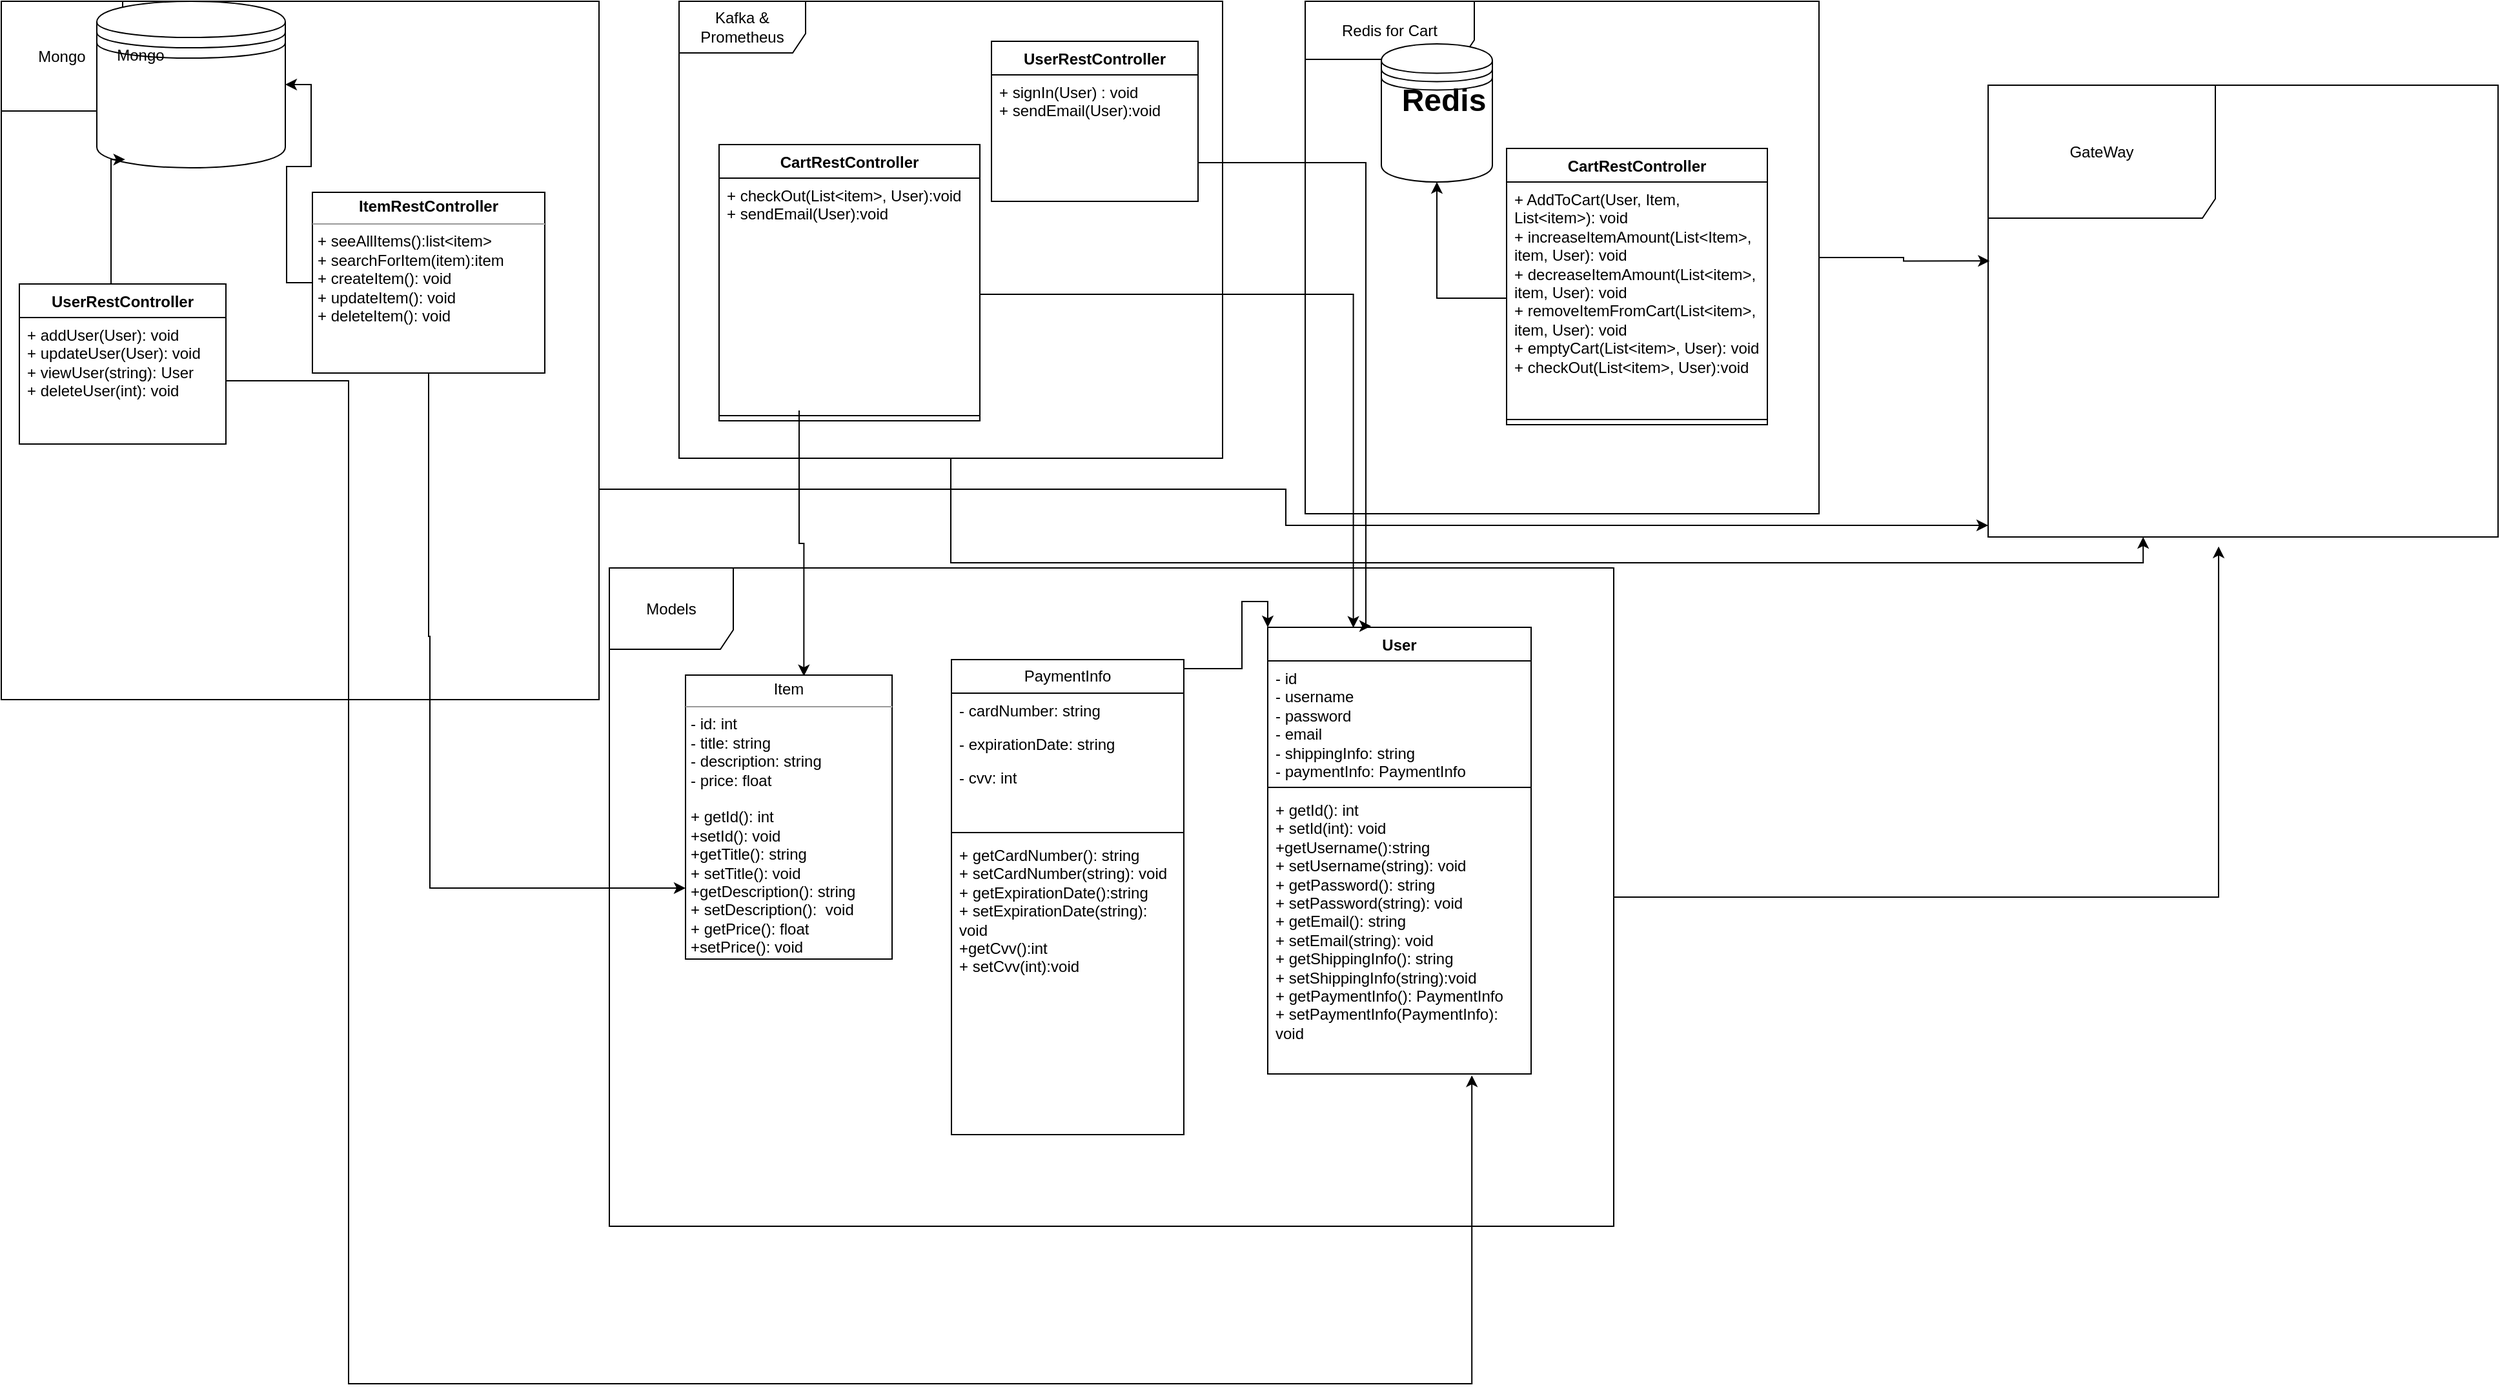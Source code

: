 <mxfile version="24.2.1" type="device">
  <diagram name="Page-1" id="O63BeTVWa47M7UjaUm1V">
    <mxGraphModel dx="3636" dy="1191" grid="0" gridSize="10" guides="1" tooltips="1" connect="1" arrows="1" fold="1" page="1" pageScale="1" pageWidth="827" pageHeight="1169" math="0" shadow="0">
      <root>
        <mxCell id="0" />
        <mxCell id="1" parent="0" />
        <mxCell id="IeqUntk9b_Nox2yH6NDp-4" value="UserRestController" style="swimlane;fontStyle=1;align=center;verticalAlign=top;childLayout=stackLayout;horizontal=1;startSize=26;horizontalStack=0;resizeParent=1;resizeParentMax=0;resizeLast=0;collapsible=1;marginBottom=0;whiteSpace=wrap;html=1;" parent="1" vertex="1">
          <mxGeometry x="319" y="53" width="160" height="124" as="geometry" />
        </mxCell>
        <mxCell id="IeqUntk9b_Nox2yH6NDp-5" value="&lt;div&gt;+ signIn(User) : void&lt;/div&gt;&lt;div&gt;+ sendEmail(User):void&lt;/div&gt;" style="text;strokeColor=none;fillColor=none;align=left;verticalAlign=top;spacingLeft=4;spacingRight=4;overflow=hidden;rotatable=0;points=[[0,0.5],[1,0.5]];portConstraint=eastwest;whiteSpace=wrap;html=1;" parent="IeqUntk9b_Nox2yH6NDp-4" vertex="1">
          <mxGeometry y="26" width="160" height="98" as="geometry" />
        </mxCell>
        <mxCell id="IeqUntk9b_Nox2yH6NDp-8" value="User" style="swimlane;fontStyle=1;align=center;verticalAlign=top;childLayout=stackLayout;horizontal=1;startSize=26;horizontalStack=0;resizeParent=1;resizeParentMax=0;resizeLast=0;collapsible=1;marginBottom=0;whiteSpace=wrap;html=1;" parent="1" vertex="1">
          <mxGeometry x="533" y="507" width="204" height="346" as="geometry" />
        </mxCell>
        <mxCell id="IeqUntk9b_Nox2yH6NDp-9" value="- id&lt;div&gt;- username&lt;/div&gt;&lt;div&gt;- password&lt;/div&gt;&lt;div&gt;- email&lt;/div&gt;&lt;div&gt;- shippingInfo: string&lt;/div&gt;&lt;div&gt;- paymentInfo: PaymentInfo&lt;/div&gt;" style="text;strokeColor=none;fillColor=none;align=left;verticalAlign=top;spacingLeft=4;spacingRight=4;overflow=hidden;rotatable=0;points=[[0,0.5],[1,0.5]];portConstraint=eastwest;whiteSpace=wrap;html=1;" parent="IeqUntk9b_Nox2yH6NDp-8" vertex="1">
          <mxGeometry y="26" width="204" height="94" as="geometry" />
        </mxCell>
        <mxCell id="IeqUntk9b_Nox2yH6NDp-10" value="" style="line;strokeWidth=1;fillColor=none;align=left;verticalAlign=middle;spacingTop=-1;spacingLeft=3;spacingRight=3;rotatable=0;labelPosition=right;points=[];portConstraint=eastwest;strokeColor=inherit;" parent="IeqUntk9b_Nox2yH6NDp-8" vertex="1">
          <mxGeometry y="120" width="204" height="8" as="geometry" />
        </mxCell>
        <mxCell id="IeqUntk9b_Nox2yH6NDp-11" value="+ getId(): int&lt;div&gt;+ setId(int): void&lt;/div&gt;&lt;div&gt;+getUsername():string&lt;/div&gt;&lt;div&gt;+ setUsername(string): void&lt;/div&gt;&lt;div&gt;+ getPassword(): string&lt;/div&gt;&lt;div&gt;+ setPassword(string): void&lt;/div&gt;&lt;div&gt;+ getEmail(): string&lt;/div&gt;&lt;div&gt;+ setEmail(string): void&lt;/div&gt;&lt;div&gt;+ getShippingInfo(): string&lt;/div&gt;&lt;div&gt;+ setShippingInfo(string):void&lt;/div&gt;&lt;div&gt;+ getPaymentInfo(): PaymentInfo&lt;/div&gt;&lt;div&gt;+ setPaymentInfo(PaymentInfo): void&lt;/div&gt;" style="text;strokeColor=none;fillColor=none;align=left;verticalAlign=top;spacingLeft=4;spacingRight=4;overflow=hidden;rotatable=0;points=[[0,0.5],[1,0.5]];portConstraint=eastwest;whiteSpace=wrap;html=1;" parent="IeqUntk9b_Nox2yH6NDp-8" vertex="1">
          <mxGeometry y="128" width="204" height="218" as="geometry" />
        </mxCell>
        <mxCell id="k_N-HsWE5z8YrSnYL68C-18" style="edgeStyle=orthogonalEdgeStyle;rounded=0;orthogonalLoop=1;jettySize=auto;html=1;entryX=0;entryY=0;entryDx=0;entryDy=0;" edge="1" parent="1" source="IeqUntk9b_Nox2yH6NDp-12" target="IeqUntk9b_Nox2yH6NDp-8">
          <mxGeometry relative="1" as="geometry">
            <Array as="points">
              <mxPoint x="489" y="539" />
              <mxPoint x="513" y="539" />
              <mxPoint x="513" y="487" />
              <mxPoint x="533" y="487" />
            </Array>
          </mxGeometry>
        </mxCell>
        <mxCell id="IeqUntk9b_Nox2yH6NDp-12" value="PaymentInfo" style="swimlane;fontStyle=0;childLayout=stackLayout;horizontal=1;startSize=26;fillColor=none;horizontalStack=0;resizeParent=1;resizeParentMax=0;resizeLast=0;collapsible=1;marginBottom=0;whiteSpace=wrap;html=1;" parent="1" vertex="1">
          <mxGeometry x="288" y="532" width="180" height="368" as="geometry" />
        </mxCell>
        <mxCell id="IeqUntk9b_Nox2yH6NDp-13" value="- cardNumber: string" style="text;strokeColor=none;fillColor=none;align=left;verticalAlign=top;spacingLeft=4;spacingRight=4;overflow=hidden;rotatable=0;points=[[0,0.5],[1,0.5]];portConstraint=eastwest;whiteSpace=wrap;html=1;" parent="IeqUntk9b_Nox2yH6NDp-12" vertex="1">
          <mxGeometry y="26" width="180" height="26" as="geometry" />
        </mxCell>
        <mxCell id="IeqUntk9b_Nox2yH6NDp-14" value="- expirationDate: string" style="text;strokeColor=none;fillColor=none;align=left;verticalAlign=top;spacingLeft=4;spacingRight=4;overflow=hidden;rotatable=0;points=[[0,0.5],[1,0.5]];portConstraint=eastwest;whiteSpace=wrap;html=1;" parent="IeqUntk9b_Nox2yH6NDp-12" vertex="1">
          <mxGeometry y="52" width="180" height="26" as="geometry" />
        </mxCell>
        <mxCell id="IeqUntk9b_Nox2yH6NDp-15" value="- cvv: int" style="text;strokeColor=none;fillColor=none;align=left;verticalAlign=top;spacingLeft=4;spacingRight=4;overflow=hidden;rotatable=0;points=[[0,0.5],[1,0.5]];portConstraint=eastwest;whiteSpace=wrap;html=1;" parent="IeqUntk9b_Nox2yH6NDp-12" vertex="1">
          <mxGeometry y="78" width="180" height="52" as="geometry" />
        </mxCell>
        <mxCell id="IeqUntk9b_Nox2yH6NDp-21" value="" style="line;strokeWidth=1;fillColor=none;align=left;verticalAlign=middle;spacingTop=-1;spacingLeft=3;spacingRight=3;rotatable=0;labelPosition=right;points=[];portConstraint=eastwest;strokeColor=inherit;" parent="IeqUntk9b_Nox2yH6NDp-12" vertex="1">
          <mxGeometry y="130" width="180" height="8" as="geometry" />
        </mxCell>
        <mxCell id="IeqUntk9b_Nox2yH6NDp-19" value="+ getCardNumber(): string&lt;div&gt;+ setCardNumber(string): void&lt;/div&gt;&lt;div&gt;+ getExpirationDate():string&lt;/div&gt;&lt;div&gt;+ setExpirationDate(string): void&lt;/div&gt;&lt;div&gt;+getCvv():int&lt;/div&gt;&lt;div&gt;+ setCvv(int):void&lt;/div&gt;" style="text;strokeColor=none;fillColor=none;align=left;verticalAlign=top;spacingLeft=4;spacingRight=4;overflow=hidden;rotatable=0;points=[[0,0.5],[1,0.5]];portConstraint=eastwest;whiteSpace=wrap;html=1;" parent="IeqUntk9b_Nox2yH6NDp-12" vertex="1">
          <mxGeometry y="138" width="180" height="230" as="geometry" />
        </mxCell>
        <mxCell id="IeqUntk9b_Nox2yH6NDp-16" value="" style="line;strokeWidth=1;fillColor=none;align=left;verticalAlign=middle;spacingTop=-1;spacingLeft=3;spacingRight=3;rotatable=0;labelPosition=right;points=[];portConstraint=eastwest;strokeColor=inherit;" parent="IeqUntk9b_Nox2yH6NDp-12" vertex="1">
          <mxGeometry y="368" width="180" as="geometry" />
        </mxCell>
        <mxCell id="IeqUntk9b_Nox2yH6NDp-22" style="edgeStyle=orthogonalEdgeStyle;rounded=0;orthogonalLoop=1;jettySize=auto;html=1;" parent="1" source="IeqUntk9b_Nox2yH6NDp-5" edge="1">
          <mxGeometry relative="1" as="geometry">
            <mxPoint x="613" y="506" as="targetPoint" />
            <Array as="points">
              <mxPoint x="609" y="147" />
            </Array>
          </mxGeometry>
        </mxCell>
        <mxCell id="IeqUntk9b_Nox2yH6NDp-23" value="CartRestController" style="swimlane;fontStyle=1;align=center;verticalAlign=top;childLayout=stackLayout;horizontal=1;startSize=26;horizontalStack=0;resizeParent=1;resizeParentMax=0;resizeLast=0;collapsible=1;marginBottom=0;whiteSpace=wrap;html=1;" parent="1" vertex="1">
          <mxGeometry x="718" y="136" width="202" height="214" as="geometry" />
        </mxCell>
        <mxCell id="IeqUntk9b_Nox2yH6NDp-24" value="+ AddToCart(User, Item, List&amp;lt;item&amp;gt;): void&lt;div&gt;+ increaseItemAmount(List&amp;lt;Item&amp;gt;, item, User): void&lt;/div&gt;&lt;div&gt;+ decreaseItemAmount(List&amp;lt;item&amp;gt;, item, User): void&lt;/div&gt;&lt;div&gt;+ removeItemFromCart(List&amp;lt;item&amp;gt;, item, User): void&lt;/div&gt;&lt;div&gt;+ emptyCart(&lt;span data-darkreader-inline-color=&quot;&quot; data-darkreader-inline-bgcolor=&quot;&quot; style=&quot;background-color: initial; color: rgb(0, 0, 0); --darkreader-inline-bgcolor: initial; --darkreader-inline-color: #d3d1ce;&quot;&gt;List&amp;lt;item&amp;gt;, User): void&lt;/span&gt;&lt;/div&gt;&lt;div&gt;&lt;span data-darkreader-inline-color=&quot;&quot; data-darkreader-inline-bgcolor=&quot;&quot; style=&quot;background-color: initial; color: rgb(0, 0, 0); --darkreader-inline-bgcolor: initial; --darkreader-inline-color: #d3d1ce;&quot;&gt;+ checkOut(List&amp;lt;item&amp;gt;, User):void&lt;/span&gt;&lt;/div&gt;&lt;div&gt;&lt;br&gt;&lt;/div&gt;" style="text;strokeColor=none;fillColor=none;align=left;verticalAlign=top;spacingLeft=4;spacingRight=4;overflow=hidden;rotatable=0;points=[[0,0.5],[1,0.5]];portConstraint=eastwest;whiteSpace=wrap;html=1;" parent="IeqUntk9b_Nox2yH6NDp-23" vertex="1">
          <mxGeometry y="26" width="202" height="180" as="geometry" />
        </mxCell>
        <mxCell id="IeqUntk9b_Nox2yH6NDp-25" value="" style="line;strokeWidth=1;fillColor=none;align=left;verticalAlign=middle;spacingTop=-1;spacingLeft=3;spacingRight=3;rotatable=0;labelPosition=right;points=[];portConstraint=eastwest;strokeColor=inherit;" parent="IeqUntk9b_Nox2yH6NDp-23" vertex="1">
          <mxGeometry y="206" width="202" height="8" as="geometry" />
        </mxCell>
        <mxCell id="k_N-HsWE5z8YrSnYL68C-33" style="edgeStyle=orthogonalEdgeStyle;rounded=0;orthogonalLoop=1;jettySize=auto;html=1;" edge="1" parent="1" source="k_N-HsWE5z8YrSnYL68C-2" target="k_N-HsWE5z8YrSnYL68C-32">
          <mxGeometry relative="1" as="geometry">
            <Array as="points">
              <mxPoint x="547" y="400" />
              <mxPoint x="547" y="428" />
            </Array>
          </mxGeometry>
        </mxCell>
        <mxCell id="k_N-HsWE5z8YrSnYL68C-2" value="Mongo" style="shape=umlFrame;whiteSpace=wrap;html=1;pointerEvents=0;width=94;height=85;" vertex="1" parent="1">
          <mxGeometry x="-448" y="22" width="463" height="541" as="geometry" />
        </mxCell>
        <mxCell id="ThX4fKAc1e_sh_X1b90t-5" value="&lt;p style=&quot;margin:0px;margin-top:4px;text-align:center;&quot;&gt;Item&lt;/p&gt;&lt;hr size=&quot;1&quot;&gt;&lt;p style=&quot;margin:0px;margin-left:4px;&quot;&gt;- id: int&lt;/p&gt;&lt;p style=&quot;margin:0px;margin-left:4px;&quot;&gt;- title: string&lt;/p&gt;&lt;p style=&quot;margin:0px;margin-left:4px;&quot;&gt;- description: string&lt;/p&gt;&lt;p style=&quot;margin:0px;margin-left:4px;&quot;&gt;- price: float&lt;/p&gt;&lt;p style=&quot;margin:0px;margin-left:4px;&quot;&gt;&lt;br&gt;&lt;/p&gt;&lt;p style=&quot;margin:0px;margin-left:4px;&quot;&gt;+ getId(): int&lt;/p&gt;&lt;p style=&quot;margin:0px;margin-left:4px;&quot;&gt;+setId(): void&lt;/p&gt;&lt;p style=&quot;margin:0px;margin-left:4px;&quot;&gt;+getTitle(): string&lt;/p&gt;&lt;p style=&quot;margin:0px;margin-left:4px;&quot;&gt;+ setTitle(): void&lt;/p&gt;&lt;p style=&quot;margin:0px;margin-left:4px;&quot;&gt;+getDescription(): string&lt;/p&gt;&lt;p style=&quot;margin:0px;margin-left:4px;&quot;&gt;+ setDescription():&amp;nbsp; void&lt;/p&gt;&lt;p style=&quot;margin:0px;margin-left:4px;&quot;&gt;+ getPrice(): float&lt;/p&gt;&lt;p style=&quot;margin:0px;margin-left:4px;&quot;&gt;+setPrice(): void&lt;/p&gt;&lt;p style=&quot;margin:0px;margin-left:4px;&quot;&gt;&lt;br&gt;&lt;/p&gt;" style="verticalAlign=top;align=left;overflow=fill;fontSize=12;fontFamily=Helvetica;html=1;whiteSpace=wrap;" parent="1" vertex="1">
          <mxGeometry x="82" y="544" width="160" height="220" as="geometry" />
        </mxCell>
        <mxCell id="k_N-HsWE5z8YrSnYL68C-8" value="Kafka &amp;amp; Prometheus" style="shape=umlFrame;whiteSpace=wrap;html=1;pointerEvents=0;width=98;height=40;" vertex="1" parent="1">
          <mxGeometry x="77" y="22" width="421" height="354" as="geometry" />
        </mxCell>
        <object label="" Mongo="" id="k_N-HsWE5z8YrSnYL68C-1">
          <mxCell style="shape=datastore;whiteSpace=wrap;html=1;" vertex="1" parent="1">
            <mxGeometry x="-374" y="22" width="146" height="129" as="geometry" />
          </mxCell>
        </object>
        <mxCell id="k_N-HsWE5z8YrSnYL68C-11" value="Mongo" style="text;html=1;align=center;verticalAlign=middle;whiteSpace=wrap;rounded=0;" vertex="1" parent="1">
          <mxGeometry x="-370" y="49" width="60" height="30" as="geometry" />
        </mxCell>
        <mxCell id="k_N-HsWE5z8YrSnYL68C-12" value="Redis for Cart" style="shape=umlFrame;whiteSpace=wrap;html=1;pointerEvents=0;width=131;height=45;" vertex="1" parent="1">
          <mxGeometry x="562" y="22" width="398" height="397" as="geometry" />
        </mxCell>
        <mxCell id="k_N-HsWE5z8YrSnYL68C-13" value="Models" style="shape=umlFrame;whiteSpace=wrap;html=1;pointerEvents=0;width=96;height=63;" vertex="1" parent="1">
          <mxGeometry x="23" y="461" width="778" height="510" as="geometry" />
        </mxCell>
        <mxCell id="k_N-HsWE5z8YrSnYL68C-14" value="UserRestController" style="swimlane;fontStyle=1;align=center;verticalAlign=top;childLayout=stackLayout;horizontal=1;startSize=26;horizontalStack=0;resizeParent=1;resizeParentMax=0;resizeLast=0;collapsible=1;marginBottom=0;whiteSpace=wrap;html=1;" vertex="1" parent="1">
          <mxGeometry x="-434" y="241" width="160" height="124" as="geometry" />
        </mxCell>
        <mxCell id="k_N-HsWE5z8YrSnYL68C-15" value="+ addUser(User): void&lt;div&gt;+ updateUser&lt;span data-darkreader-inline-color=&quot;&quot; data-darkreader-inline-bgcolor=&quot;&quot; style=&quot;background-color: initial; color: rgb(0, 0, 0); --darkreader-inline-bgcolor: initial; --darkreader-inline-color: #d3d1ce;&quot;&gt;(User): void&lt;/span&gt;&lt;/div&gt;&lt;div&gt;+ viewUser&lt;span data-darkreader-inline-color=&quot;&quot; data-darkreader-inline-bgcolor=&quot;&quot; style=&quot;background-color: initial; color: rgb(0, 0, 0); --darkreader-inline-bgcolor: initial; --darkreader-inline-color: #d3d1ce;&quot;&gt;(string): User&lt;/span&gt;&lt;/div&gt;&lt;div&gt;+ deleteUser&lt;span data-darkreader-inline-color=&quot;&quot; data-darkreader-inline-bgcolor=&quot;&quot; style=&quot;background-color: initial; color: rgb(0, 0, 0); --darkreader-inline-bgcolor: initial; --darkreader-inline-color: #d3d1ce;&quot;&gt;(int): void&lt;/span&gt;&lt;/div&gt;&lt;div&gt;&lt;br&gt;&lt;/div&gt;" style="text;strokeColor=none;fillColor=none;align=left;verticalAlign=top;spacingLeft=4;spacingRight=4;overflow=hidden;rotatable=0;points=[[0,0.5],[1,0.5]];portConstraint=eastwest;whiteSpace=wrap;html=1;" vertex="1" parent="k_N-HsWE5z8YrSnYL68C-14">
          <mxGeometry y="26" width="160" height="98" as="geometry" />
        </mxCell>
        <mxCell id="k_N-HsWE5z8YrSnYL68C-17" style="edgeStyle=orthogonalEdgeStyle;rounded=0;orthogonalLoop=1;jettySize=auto;html=1;entryX=0.15;entryY=0.95;entryDx=0;entryDy=0;entryPerimeter=0;" edge="1" parent="1" source="k_N-HsWE5z8YrSnYL68C-14" target="k_N-HsWE5z8YrSnYL68C-1">
          <mxGeometry relative="1" as="geometry">
            <Array as="points">
              <mxPoint x="-363" y="208" />
              <mxPoint x="-363" y="208" />
            </Array>
          </mxGeometry>
        </mxCell>
        <mxCell id="k_N-HsWE5z8YrSnYL68C-20" style="edgeStyle=orthogonalEdgeStyle;rounded=0;orthogonalLoop=1;jettySize=auto;html=1;entryX=1;entryY=0.5;entryDx=0;entryDy=0;" edge="1" parent="1" source="k_N-HsWE5z8YrSnYL68C-19" target="k_N-HsWE5z8YrSnYL68C-1">
          <mxGeometry relative="1" as="geometry" />
        </mxCell>
        <mxCell id="k_N-HsWE5z8YrSnYL68C-25" style="edgeStyle=orthogonalEdgeStyle;rounded=0;orthogonalLoop=1;jettySize=auto;html=1;entryX=0;entryY=0.75;entryDx=0;entryDy=0;" edge="1" parent="1" source="k_N-HsWE5z8YrSnYL68C-19" target="ThX4fKAc1e_sh_X1b90t-5">
          <mxGeometry relative="1" as="geometry">
            <mxPoint x="-117" y="717" as="targetPoint" />
            <Array as="points">
              <mxPoint x="-117" y="514" />
              <mxPoint x="-116" y="709" />
            </Array>
          </mxGeometry>
        </mxCell>
        <mxCell id="k_N-HsWE5z8YrSnYL68C-19" value="&lt;p style=&quot;margin:0px;margin-top:4px;text-align:center;&quot;&gt;&lt;b&gt;ItemRestController&lt;/b&gt;&lt;/p&gt;&lt;hr size=&quot;1&quot;&gt;&lt;p style=&quot;margin:0px;margin-left:4px;&quot;&gt;+ seeAllItems():list&amp;lt;item&amp;gt;&lt;/p&gt;&lt;p style=&quot;margin:0px;margin-left:4px;&quot;&gt;+ searchForItem(item):item&lt;/p&gt;&lt;p style=&quot;margin:0px;margin-left:4px;&quot;&gt;+ createItem(): void&lt;/p&gt;&lt;p style=&quot;margin:0px;margin-left:4px;&quot;&gt;+ updateItem(): void&lt;/p&gt;&lt;p style=&quot;margin:0px;margin-left:4px;&quot;&gt;+ deleteItem(): void&lt;/p&gt;&lt;p style=&quot;margin:0px;margin-left:4px;&quot;&gt;&lt;br&gt;&lt;/p&gt;" style="verticalAlign=top;align=left;overflow=fill;fontSize=12;fontFamily=Helvetica;html=1;whiteSpace=wrap;" vertex="1" parent="1">
          <mxGeometry x="-207" y="170" width="180" height="140" as="geometry" />
        </mxCell>
        <mxCell id="k_N-HsWE5z8YrSnYL68C-21" value="" style="shape=datastore;whiteSpace=wrap;html=1;" vertex="1" parent="1">
          <mxGeometry x="621" y="55" width="86" height="107" as="geometry" />
        </mxCell>
        <mxCell id="k_N-HsWE5z8YrSnYL68C-22" value="Redis" style="text;strokeColor=none;fillColor=none;html=1;fontSize=24;fontStyle=1;verticalAlign=middle;align=center;" vertex="1" parent="1">
          <mxGeometry x="630.5" y="79" width="76.5" height="39" as="geometry" />
        </mxCell>
        <mxCell id="k_N-HsWE5z8YrSnYL68C-23" style="edgeStyle=orthogonalEdgeStyle;rounded=0;orthogonalLoop=1;jettySize=auto;html=1;entryX=0.5;entryY=1;entryDx=0;entryDy=0;" edge="1" parent="1" source="IeqUntk9b_Nox2yH6NDp-24" target="k_N-HsWE5z8YrSnYL68C-21">
          <mxGeometry relative="1" as="geometry" />
        </mxCell>
        <mxCell id="k_N-HsWE5z8YrSnYL68C-24" style="edgeStyle=orthogonalEdgeStyle;rounded=0;orthogonalLoop=1;jettySize=auto;html=1;entryX=0.775;entryY=1.005;entryDx=0;entryDy=0;entryPerimeter=0;" edge="1" parent="1" source="k_N-HsWE5z8YrSnYL68C-15" target="IeqUntk9b_Nox2yH6NDp-11">
          <mxGeometry relative="1" as="geometry">
            <mxPoint x="-180" y="1093" as="targetPoint" />
            <Array as="points">
              <mxPoint x="-179" y="316" />
              <mxPoint x="-179" y="1093" />
              <mxPoint x="691" y="1093" />
            </Array>
          </mxGeometry>
        </mxCell>
        <mxCell id="k_N-HsWE5z8YrSnYL68C-27" value="CartRestController" style="swimlane;fontStyle=1;align=center;verticalAlign=top;childLayout=stackLayout;horizontal=1;startSize=26;horizontalStack=0;resizeParent=1;resizeParentMax=0;resizeLast=0;collapsible=1;marginBottom=0;whiteSpace=wrap;html=1;" vertex="1" parent="1">
          <mxGeometry x="108" y="133" width="202" height="214" as="geometry" />
        </mxCell>
        <mxCell id="k_N-HsWE5z8YrSnYL68C-28" value="&lt;div&gt;&lt;span data-darkreader-inline-color=&quot;&quot; data-darkreader-inline-bgcolor=&quot;&quot; style=&quot;background-color: initial; color: rgb(0, 0, 0); --darkreader-inline-bgcolor: initial; --darkreader-inline-color: #d3d1ce;&quot;&gt;+ checkOut(List&amp;lt;item&amp;gt;, User):void&lt;/span&gt;&lt;br&gt;&lt;/div&gt;&lt;div&gt;&lt;span data-darkreader-inline-color=&quot;&quot; data-darkreader-inline-bgcolor=&quot;&quot; style=&quot;background-color: initial; color: rgb(0, 0, 0); --darkreader-inline-bgcolor: initial; --darkreader-inline-color: #d3d1ce;&quot;&gt;+ sendEmail(User):void&lt;/span&gt;&lt;/div&gt;" style="text;strokeColor=none;fillColor=none;align=left;verticalAlign=top;spacingLeft=4;spacingRight=4;overflow=hidden;rotatable=0;points=[[0,0.5],[1,0.5]];portConstraint=eastwest;whiteSpace=wrap;html=1;" vertex="1" parent="k_N-HsWE5z8YrSnYL68C-27">
          <mxGeometry y="26" width="202" height="180" as="geometry" />
        </mxCell>
        <mxCell id="k_N-HsWE5z8YrSnYL68C-29" value="" style="line;strokeWidth=1;fillColor=none;align=left;verticalAlign=middle;spacingTop=-1;spacingLeft=3;spacingRight=3;rotatable=0;labelPosition=right;points=[];portConstraint=eastwest;strokeColor=inherit;" vertex="1" parent="k_N-HsWE5z8YrSnYL68C-27">
          <mxGeometry y="206" width="202" height="8" as="geometry" />
        </mxCell>
        <mxCell id="k_N-HsWE5z8YrSnYL68C-30" style="edgeStyle=orthogonalEdgeStyle;rounded=0;orthogonalLoop=1;jettySize=auto;html=1;entryX=0.573;entryY=0.004;entryDx=0;entryDy=0;entryPerimeter=0;" edge="1" parent="1" source="k_N-HsWE5z8YrSnYL68C-28" target="ThX4fKAc1e_sh_X1b90t-5">
          <mxGeometry relative="1" as="geometry">
            <Array as="points">
              <mxPoint x="170" y="442" />
              <mxPoint x="174" y="442" />
            </Array>
          </mxGeometry>
        </mxCell>
        <mxCell id="k_N-HsWE5z8YrSnYL68C-31" style="edgeStyle=orthogonalEdgeStyle;rounded=0;orthogonalLoop=1;jettySize=auto;html=1;entryX=0.325;entryY=0.001;entryDx=0;entryDy=0;entryPerimeter=0;" edge="1" parent="1" source="k_N-HsWE5z8YrSnYL68C-28" target="IeqUntk9b_Nox2yH6NDp-8">
          <mxGeometry relative="1" as="geometry" />
        </mxCell>
        <mxCell id="k_N-HsWE5z8YrSnYL68C-32" value="GateWay" style="shape=umlFrame;whiteSpace=wrap;html=1;pointerEvents=0;width=176;height=103;" vertex="1" parent="1">
          <mxGeometry x="1091" y="87" width="395" height="350" as="geometry" />
        </mxCell>
        <mxCell id="k_N-HsWE5z8YrSnYL68C-34" style="edgeStyle=orthogonalEdgeStyle;rounded=0;orthogonalLoop=1;jettySize=auto;html=1;entryX=0.003;entryY=0.389;entryDx=0;entryDy=0;entryPerimeter=0;" edge="1" parent="1" source="k_N-HsWE5z8YrSnYL68C-12" target="k_N-HsWE5z8YrSnYL68C-32">
          <mxGeometry relative="1" as="geometry" />
        </mxCell>
        <mxCell id="k_N-HsWE5z8YrSnYL68C-35" style="edgeStyle=orthogonalEdgeStyle;rounded=0;orthogonalLoop=1;jettySize=auto;html=1;entryX=0.452;entryY=1.021;entryDx=0;entryDy=0;entryPerimeter=0;" edge="1" parent="1" source="k_N-HsWE5z8YrSnYL68C-13" target="k_N-HsWE5z8YrSnYL68C-32">
          <mxGeometry relative="1" as="geometry" />
        </mxCell>
        <mxCell id="k_N-HsWE5z8YrSnYL68C-36" style="edgeStyle=orthogonalEdgeStyle;rounded=0;orthogonalLoop=1;jettySize=auto;html=1;entryX=0.304;entryY=1;entryDx=0;entryDy=0;entryPerimeter=0;" edge="1" parent="1" source="k_N-HsWE5z8YrSnYL68C-8" target="k_N-HsWE5z8YrSnYL68C-32">
          <mxGeometry relative="1" as="geometry">
            <Array as="points">
              <mxPoint x="287" y="457" />
              <mxPoint x="1211" y="457" />
            </Array>
          </mxGeometry>
        </mxCell>
      </root>
    </mxGraphModel>
  </diagram>
</mxfile>
